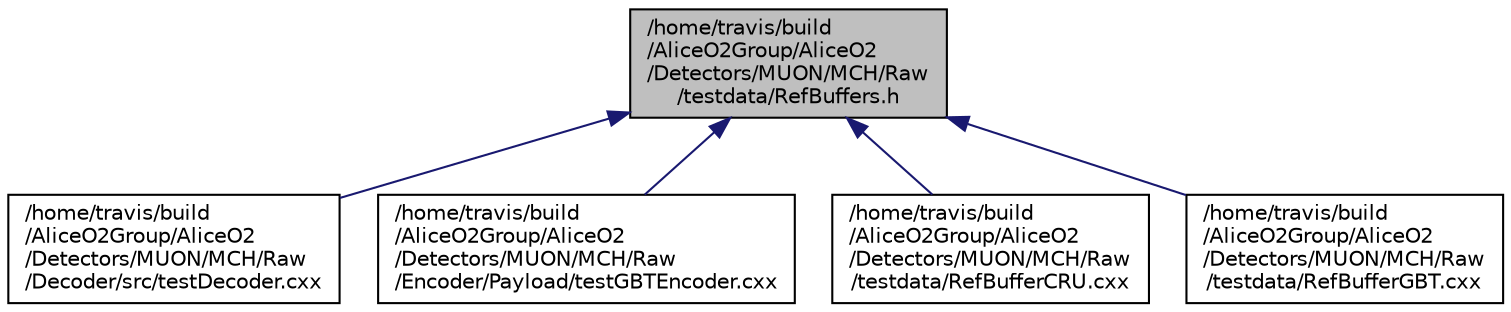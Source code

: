 digraph "/home/travis/build/AliceO2Group/AliceO2/Detectors/MUON/MCH/Raw/testdata/RefBuffers.h"
{
 // INTERACTIVE_SVG=YES
  bgcolor="transparent";
  edge [fontname="Helvetica",fontsize="10",labelfontname="Helvetica",labelfontsize="10"];
  node [fontname="Helvetica",fontsize="10",shape=record];
  Node3 [label="/home/travis/build\l/AliceO2Group/AliceO2\l/Detectors/MUON/MCH/Raw\l/testdata/RefBuffers.h",height=0.2,width=0.4,color="black", fillcolor="grey75", style="filled", fontcolor="black"];
  Node3 -> Node4 [dir="back",color="midnightblue",fontsize="10",style="solid",fontname="Helvetica"];
  Node4 [label="/home/travis/build\l/AliceO2Group/AliceO2\l/Detectors/MUON/MCH/Raw\l/Decoder/src/testDecoder.cxx",height=0.2,width=0.4,color="black",URL="$d7/d98/testDecoder_8cxx.html"];
  Node3 -> Node5 [dir="back",color="midnightblue",fontsize="10",style="solid",fontname="Helvetica"];
  Node5 [label="/home/travis/build\l/AliceO2Group/AliceO2\l/Detectors/MUON/MCH/Raw\l/Encoder/Payload/testGBTEncoder.cxx",height=0.2,width=0.4,color="black",URL="$d5/dd6/testGBTEncoder_8cxx.html"];
  Node3 -> Node6 [dir="back",color="midnightblue",fontsize="10",style="solid",fontname="Helvetica"];
  Node6 [label="/home/travis/build\l/AliceO2Group/AliceO2\l/Detectors/MUON/MCH/Raw\l/testdata/RefBufferCRU.cxx",height=0.2,width=0.4,color="black",URL="$df/d9f/RefBufferCRU_8cxx.html"];
  Node3 -> Node7 [dir="back",color="midnightblue",fontsize="10",style="solid",fontname="Helvetica"];
  Node7 [label="/home/travis/build\l/AliceO2Group/AliceO2\l/Detectors/MUON/MCH/Raw\l/testdata/RefBufferGBT.cxx",height=0.2,width=0.4,color="black",URL="$db/d9c/RefBufferGBT_8cxx.html"];
}
